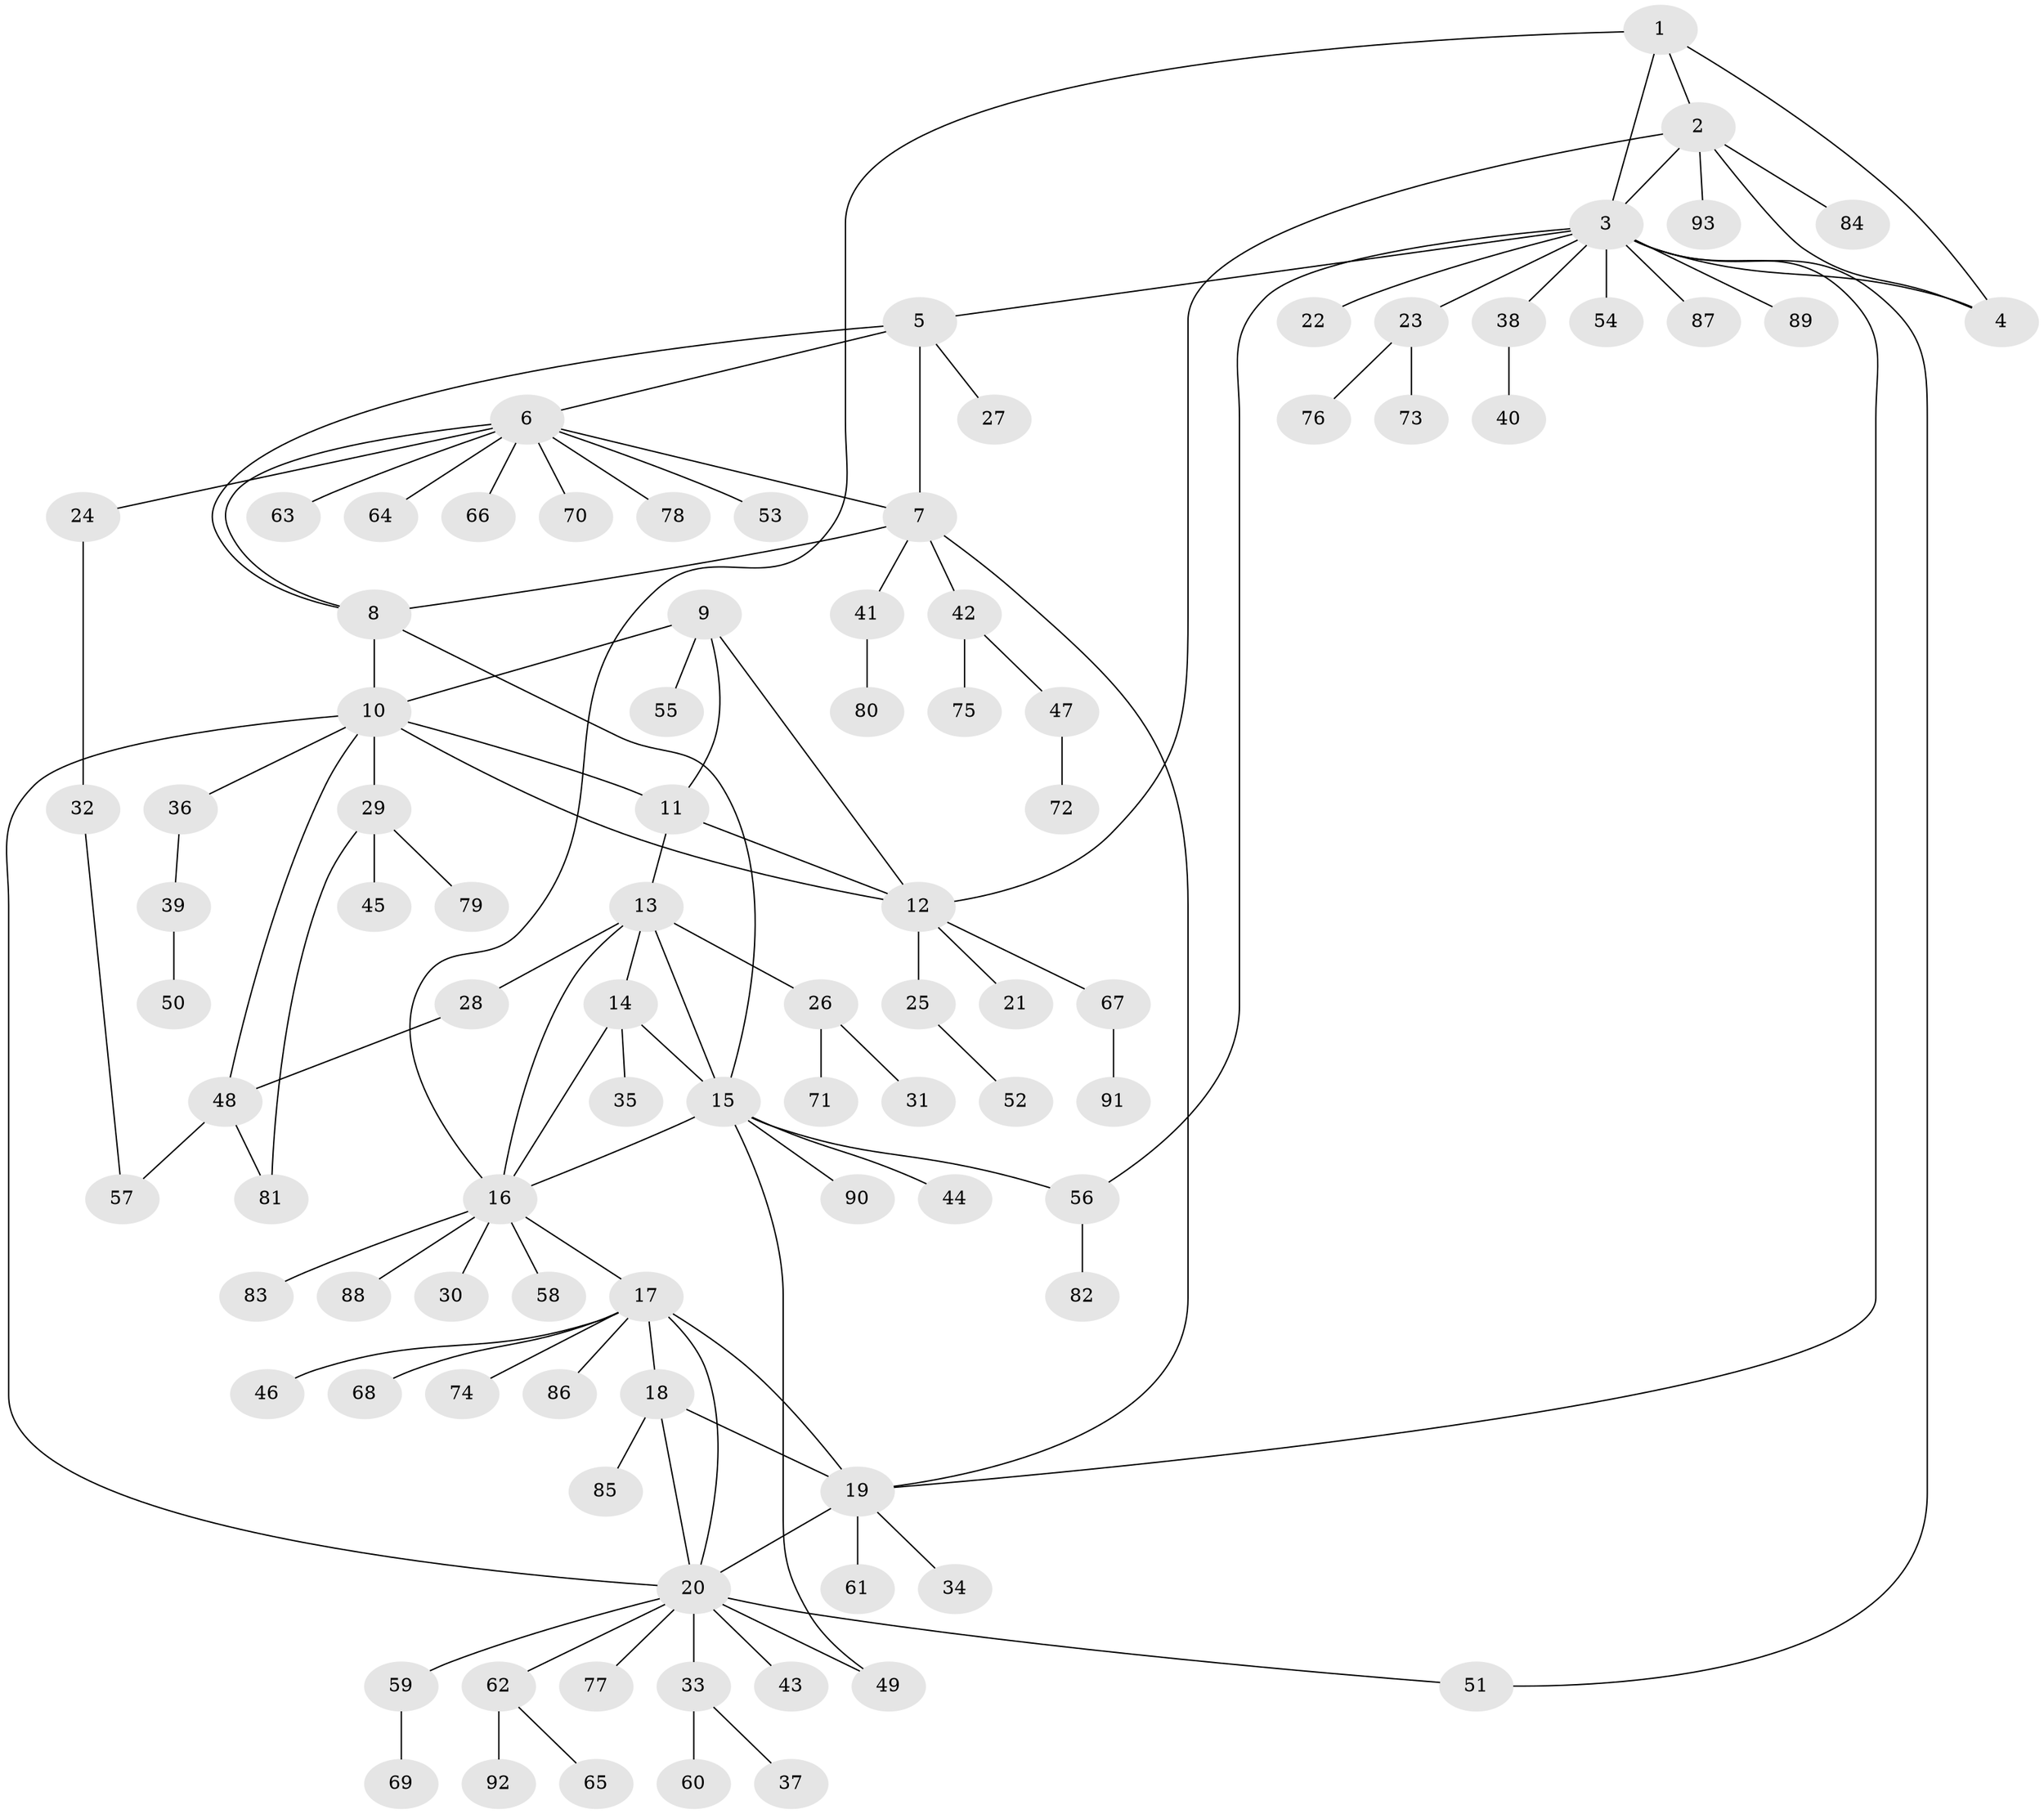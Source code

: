 // coarse degree distribution, {8: 0.043478260869565216, 2: 0.17391304347826086, 5: 0.021739130434782608, 9: 0.021739130434782608, 4: 0.06521739130434782, 17: 0.021739130434782608, 7: 0.021739130434782608, 6: 0.021739130434782608, 3: 0.043478260869565216, 1: 0.5652173913043478}
// Generated by graph-tools (version 1.1) at 2025/19/03/04/25 18:19:31]
// undirected, 93 vertices, 119 edges
graph export_dot {
graph [start="1"]
  node [color=gray90,style=filled];
  1;
  2;
  3;
  4;
  5;
  6;
  7;
  8;
  9;
  10;
  11;
  12;
  13;
  14;
  15;
  16;
  17;
  18;
  19;
  20;
  21;
  22;
  23;
  24;
  25;
  26;
  27;
  28;
  29;
  30;
  31;
  32;
  33;
  34;
  35;
  36;
  37;
  38;
  39;
  40;
  41;
  42;
  43;
  44;
  45;
  46;
  47;
  48;
  49;
  50;
  51;
  52;
  53;
  54;
  55;
  56;
  57;
  58;
  59;
  60;
  61;
  62;
  63;
  64;
  65;
  66;
  67;
  68;
  69;
  70;
  71;
  72;
  73;
  74;
  75;
  76;
  77;
  78;
  79;
  80;
  81;
  82;
  83;
  84;
  85;
  86;
  87;
  88;
  89;
  90;
  91;
  92;
  93;
  1 -- 2;
  1 -- 3;
  1 -- 4;
  1 -- 16;
  2 -- 3;
  2 -- 4;
  2 -- 12;
  2 -- 84;
  2 -- 93;
  3 -- 4;
  3 -- 5;
  3 -- 19;
  3 -- 22;
  3 -- 23;
  3 -- 38;
  3 -- 51;
  3 -- 54;
  3 -- 56;
  3 -- 87;
  3 -- 89;
  5 -- 6;
  5 -- 7;
  5 -- 8;
  5 -- 27;
  6 -- 7;
  6 -- 8;
  6 -- 24;
  6 -- 53;
  6 -- 63;
  6 -- 64;
  6 -- 66;
  6 -- 70;
  6 -- 78;
  7 -- 8;
  7 -- 19;
  7 -- 41;
  7 -- 42;
  8 -- 10;
  8 -- 15;
  9 -- 10;
  9 -- 11;
  9 -- 12;
  9 -- 55;
  10 -- 11;
  10 -- 12;
  10 -- 20;
  10 -- 29;
  10 -- 36;
  10 -- 48;
  11 -- 12;
  11 -- 13;
  12 -- 21;
  12 -- 25;
  12 -- 67;
  13 -- 14;
  13 -- 15;
  13 -- 16;
  13 -- 26;
  13 -- 28;
  14 -- 15;
  14 -- 16;
  14 -- 35;
  15 -- 16;
  15 -- 44;
  15 -- 49;
  15 -- 56;
  15 -- 90;
  16 -- 17;
  16 -- 30;
  16 -- 58;
  16 -- 83;
  16 -- 88;
  17 -- 18;
  17 -- 19;
  17 -- 20;
  17 -- 46;
  17 -- 68;
  17 -- 74;
  17 -- 86;
  18 -- 19;
  18 -- 20;
  18 -- 85;
  19 -- 20;
  19 -- 34;
  19 -- 61;
  20 -- 33;
  20 -- 43;
  20 -- 49;
  20 -- 51;
  20 -- 59;
  20 -- 62;
  20 -- 77;
  23 -- 73;
  23 -- 76;
  24 -- 32;
  25 -- 52;
  26 -- 31;
  26 -- 71;
  28 -- 48;
  29 -- 45;
  29 -- 79;
  29 -- 81;
  32 -- 57;
  33 -- 37;
  33 -- 60;
  36 -- 39;
  38 -- 40;
  39 -- 50;
  41 -- 80;
  42 -- 47;
  42 -- 75;
  47 -- 72;
  48 -- 57;
  48 -- 81;
  56 -- 82;
  59 -- 69;
  62 -- 65;
  62 -- 92;
  67 -- 91;
}
